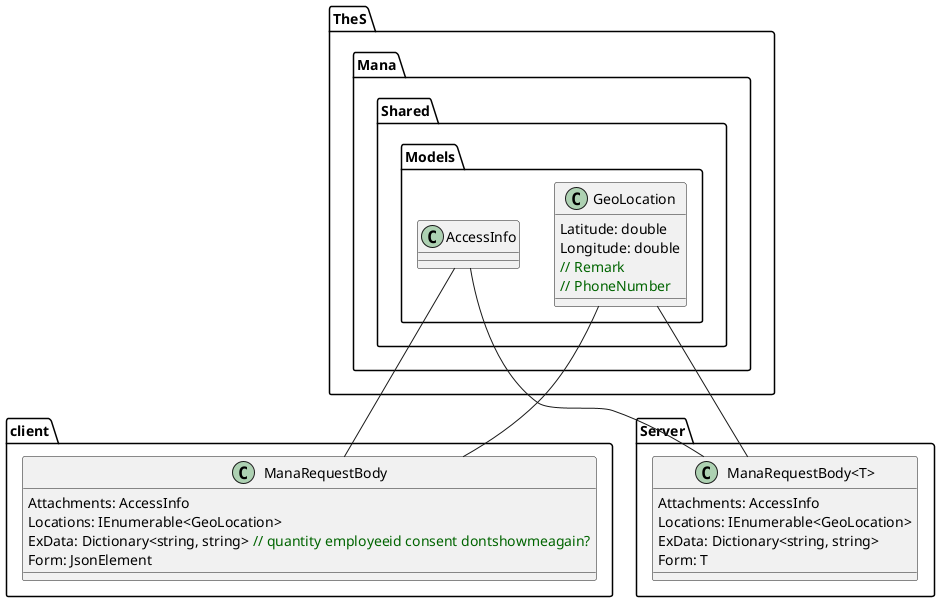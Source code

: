@startuml ManaRequestBody

!define COMMENT(x) <color:darkgreen>x</color>

package TheS.Mana.Shared.Models {
    class GeoLocation {
        Latitude: double
        Longitude: double
        COMMENT(// Remark)
        COMMENT(// PhoneNumber)
    }
    class AccessInfo { }
}

package client {
    class ManaRequestBody {
        Attachments: AccessInfo
        Locations: IEnumerable<GeoLocation>
        ExData: Dictionary<string, string> COMMENT(// quantity employeeid consent dontshowmeagain?)
        Form: JsonElement
    }
    GeoLocation -- ManaRequestBody
    AccessInfo -- ManaRequestBody

    ' class GetApiData_Header {
    '     lat: double
    '     lon: double
    ' }
    ' ManaRequestBody -[hidden]- GetApiData_Header

    ' class MContentServerUrl_Header {
    '     lat: double
    '     lon: double
    ' }
    ' ManaRequestBody -[hidden]- MContentServerUrl_Header
}

package Server {
    class "ManaRequestBody<T>" {
        Attachments: AccessInfo
        Locations: IEnumerable<GeoLocation>
        ExData: Dictionary<string, string>
        Form: T
    }
    GeoLocation -- "ManaRequestBody<T>"
    AccessInfo -- "ManaRequestBody<T>"
}

@enduml